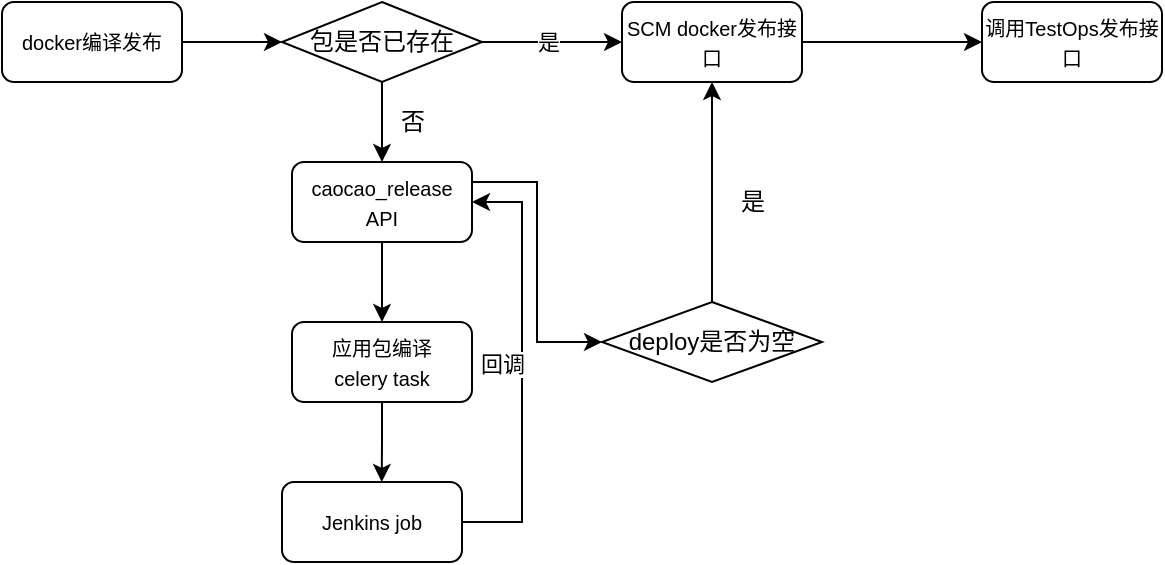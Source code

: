 <mxfile version="14.5.4" type="github"><diagram id="-LPgbs2Pfr4KTK-yrl9k" name="Page-1"><mxGraphModel dx="716" dy="400" grid="1" gridSize="10" guides="1" tooltips="1" connect="1" arrows="1" fold="1" page="1" pageScale="1" pageWidth="827" pageHeight="1169" math="0" shadow="0"><root><mxCell id="0"/><mxCell id="1" parent="0"/><mxCell id="bMpUHvNgEv0Hm8hHe3ty-3" style="edgeStyle=orthogonalEdgeStyle;rounded=0;orthogonalLoop=1;jettySize=auto;html=1;exitX=1;exitY=0.5;exitDx=0;exitDy=0;entryX=0;entryY=0.5;entryDx=0;entryDy=0;" edge="1" parent="1" source="bMpUHvNgEv0Hm8hHe3ty-1" target="bMpUHvNgEv0Hm8hHe3ty-2"><mxGeometry relative="1" as="geometry"/></mxCell><mxCell id="bMpUHvNgEv0Hm8hHe3ty-1" value="&lt;font style=&quot;font-size: 10px&quot;&gt;docker编译发布&lt;/font&gt;" style="rounded=1;whiteSpace=wrap;html=1;" vertex="1" parent="1"><mxGeometry x="70" y="200" width="90" height="40" as="geometry"/></mxCell><mxCell id="bMpUHvNgEv0Hm8hHe3ty-4" style="edgeStyle=orthogonalEdgeStyle;rounded=0;orthogonalLoop=1;jettySize=auto;html=1;exitX=1;exitY=0.5;exitDx=0;exitDy=0;" edge="1" parent="1" source="bMpUHvNgEv0Hm8hHe3ty-2"><mxGeometry relative="1" as="geometry"><mxPoint x="380" y="220" as="targetPoint"/></mxGeometry></mxCell><mxCell id="bMpUHvNgEv0Hm8hHe3ty-8" value="是" style="edgeLabel;html=1;align=center;verticalAlign=middle;resizable=0;points=[];" vertex="1" connectable="0" parent="bMpUHvNgEv0Hm8hHe3ty-4"><mxGeometry x="-0.078" relative="1" as="geometry"><mxPoint as="offset"/></mxGeometry></mxCell><mxCell id="bMpUHvNgEv0Hm8hHe3ty-9" style="edgeStyle=orthogonalEdgeStyle;rounded=0;orthogonalLoop=1;jettySize=auto;html=1;exitX=0.5;exitY=1;exitDx=0;exitDy=0;entryX=0.5;entryY=0;entryDx=0;entryDy=0;" edge="1" parent="1" source="bMpUHvNgEv0Hm8hHe3ty-2" target="bMpUHvNgEv0Hm8hHe3ty-10"><mxGeometry relative="1" as="geometry"><mxPoint x="259.81" y="280" as="targetPoint"/></mxGeometry></mxCell><mxCell id="bMpUHvNgEv0Hm8hHe3ty-2" value="包是否已存在" style="rhombus;whiteSpace=wrap;html=1;" vertex="1" parent="1"><mxGeometry x="210" y="200" width="100" height="40" as="geometry"/></mxCell><mxCell id="bMpUHvNgEv0Hm8hHe3ty-6" value="&lt;span style=&quot;font-size: 10px&quot;&gt;调用TestOps发布接口&lt;/span&gt;" style="rounded=1;whiteSpace=wrap;html=1;" vertex="1" parent="1"><mxGeometry x="560" y="200" width="90" height="40" as="geometry"/></mxCell><mxCell id="bMpUHvNgEv0Hm8hHe3ty-13" style="edgeStyle=orthogonalEdgeStyle;rounded=0;orthogonalLoop=1;jettySize=auto;html=1;exitX=0.5;exitY=1;exitDx=0;exitDy=0;entryX=0.5;entryY=0;entryDx=0;entryDy=0;" edge="1" parent="1" source="bMpUHvNgEv0Hm8hHe3ty-10" target="bMpUHvNgEv0Hm8hHe3ty-12"><mxGeometry relative="1" as="geometry"/></mxCell><mxCell id="bMpUHvNgEv0Hm8hHe3ty-28" style="edgeStyle=orthogonalEdgeStyle;rounded=0;orthogonalLoop=1;jettySize=auto;html=1;exitX=1;exitY=0.25;exitDx=0;exitDy=0;entryX=0;entryY=0.5;entryDx=0;entryDy=0;" edge="1" parent="1" source="bMpUHvNgEv0Hm8hHe3ty-10" target="bMpUHvNgEv0Hm8hHe3ty-20"><mxGeometry relative="1" as="geometry"/></mxCell><mxCell id="bMpUHvNgEv0Hm8hHe3ty-10" value="&lt;span style=&quot;font-size: 10px&quot;&gt;caocao_release&lt;br&gt;API&lt;br&gt;&lt;/span&gt;" style="rounded=1;whiteSpace=wrap;html=1;" vertex="1" parent="1"><mxGeometry x="215" y="280" width="90" height="40" as="geometry"/></mxCell><mxCell id="bMpUHvNgEv0Hm8hHe3ty-11" value="否" style="text;html=1;align=center;verticalAlign=middle;resizable=0;points=[];autosize=1;" vertex="1" parent="1"><mxGeometry x="260" y="250" width="30" height="20" as="geometry"/></mxCell><mxCell id="bMpUHvNgEv0Hm8hHe3ty-24" style="edgeStyle=orthogonalEdgeStyle;rounded=0;orthogonalLoop=1;jettySize=auto;html=1;exitX=0.5;exitY=1;exitDx=0;exitDy=0;" edge="1" parent="1" source="bMpUHvNgEv0Hm8hHe3ty-12"><mxGeometry relative="1" as="geometry"><mxPoint x="259.862" y="440" as="targetPoint"/></mxGeometry></mxCell><mxCell id="bMpUHvNgEv0Hm8hHe3ty-12" value="&lt;span style=&quot;font-size: 10px&quot;&gt;应用包编译&lt;br&gt;celery task&lt;/span&gt;" style="rounded=1;whiteSpace=wrap;html=1;" vertex="1" parent="1"><mxGeometry x="215" y="360" width="90" height="40" as="geometry"/></mxCell><mxCell id="bMpUHvNgEv0Hm8hHe3ty-16" style="edgeStyle=orthogonalEdgeStyle;rounded=0;orthogonalLoop=1;jettySize=auto;html=1;exitX=1;exitY=0.5;exitDx=0;exitDy=0;entryX=0;entryY=0.5;entryDx=0;entryDy=0;" edge="1" parent="1" source="bMpUHvNgEv0Hm8hHe3ty-14" target="bMpUHvNgEv0Hm8hHe3ty-6"><mxGeometry relative="1" as="geometry"/></mxCell><mxCell id="bMpUHvNgEv0Hm8hHe3ty-14" value="&lt;font style=&quot;font-size: 10px&quot;&gt;SCM docker发布接口&lt;/font&gt;" style="rounded=1;whiteSpace=wrap;html=1;" vertex="1" parent="1"><mxGeometry x="380" y="200" width="90" height="40" as="geometry"/></mxCell><mxCell id="bMpUHvNgEv0Hm8hHe3ty-22" style="edgeStyle=orthogonalEdgeStyle;rounded=0;orthogonalLoop=1;jettySize=auto;html=1;exitX=0.5;exitY=0;exitDx=0;exitDy=0;" edge="1" parent="1" source="bMpUHvNgEv0Hm8hHe3ty-20" target="bMpUHvNgEv0Hm8hHe3ty-14"><mxGeometry relative="1" as="geometry"/></mxCell><mxCell id="bMpUHvNgEv0Hm8hHe3ty-20" value="deploy是否为空" style="rhombus;whiteSpace=wrap;html=1;" vertex="1" parent="1"><mxGeometry x="370" y="350" width="110" height="40" as="geometry"/></mxCell><mxCell id="bMpUHvNgEv0Hm8hHe3ty-23" value="是" style="text;html=1;align=center;verticalAlign=middle;resizable=0;points=[];autosize=1;" vertex="1" parent="1"><mxGeometry x="430" y="290" width="30" height="20" as="geometry"/></mxCell><mxCell id="bMpUHvNgEv0Hm8hHe3ty-26" style="edgeStyle=orthogonalEdgeStyle;rounded=0;orthogonalLoop=1;jettySize=auto;html=1;exitX=1;exitY=0.5;exitDx=0;exitDy=0;" edge="1" parent="1" source="bMpUHvNgEv0Hm8hHe3ty-25" target="bMpUHvNgEv0Hm8hHe3ty-10"><mxGeometry relative="1" as="geometry"><mxPoint x="310" y="300" as="targetPoint"/><Array as="points"><mxPoint x="330" y="460"/><mxPoint x="330" y="300"/></Array></mxGeometry></mxCell><mxCell id="bMpUHvNgEv0Hm8hHe3ty-27" value="回调" style="edgeLabel;html=1;align=center;verticalAlign=middle;resizable=0;points=[];" vertex="1" connectable="0" parent="bMpUHvNgEv0Hm8hHe3ty-26"><mxGeometry x="0.192" y="-1" relative="1" as="geometry"><mxPoint x="-11" y="18.28" as="offset"/></mxGeometry></mxCell><mxCell id="bMpUHvNgEv0Hm8hHe3ty-25" value="&lt;span style=&quot;font-size: 10px&quot;&gt;Jenkins job&lt;br&gt;&lt;/span&gt;" style="rounded=1;whiteSpace=wrap;html=1;" vertex="1" parent="1"><mxGeometry x="210" y="440" width="90" height="40" as="geometry"/></mxCell></root></mxGraphModel></diagram></mxfile>